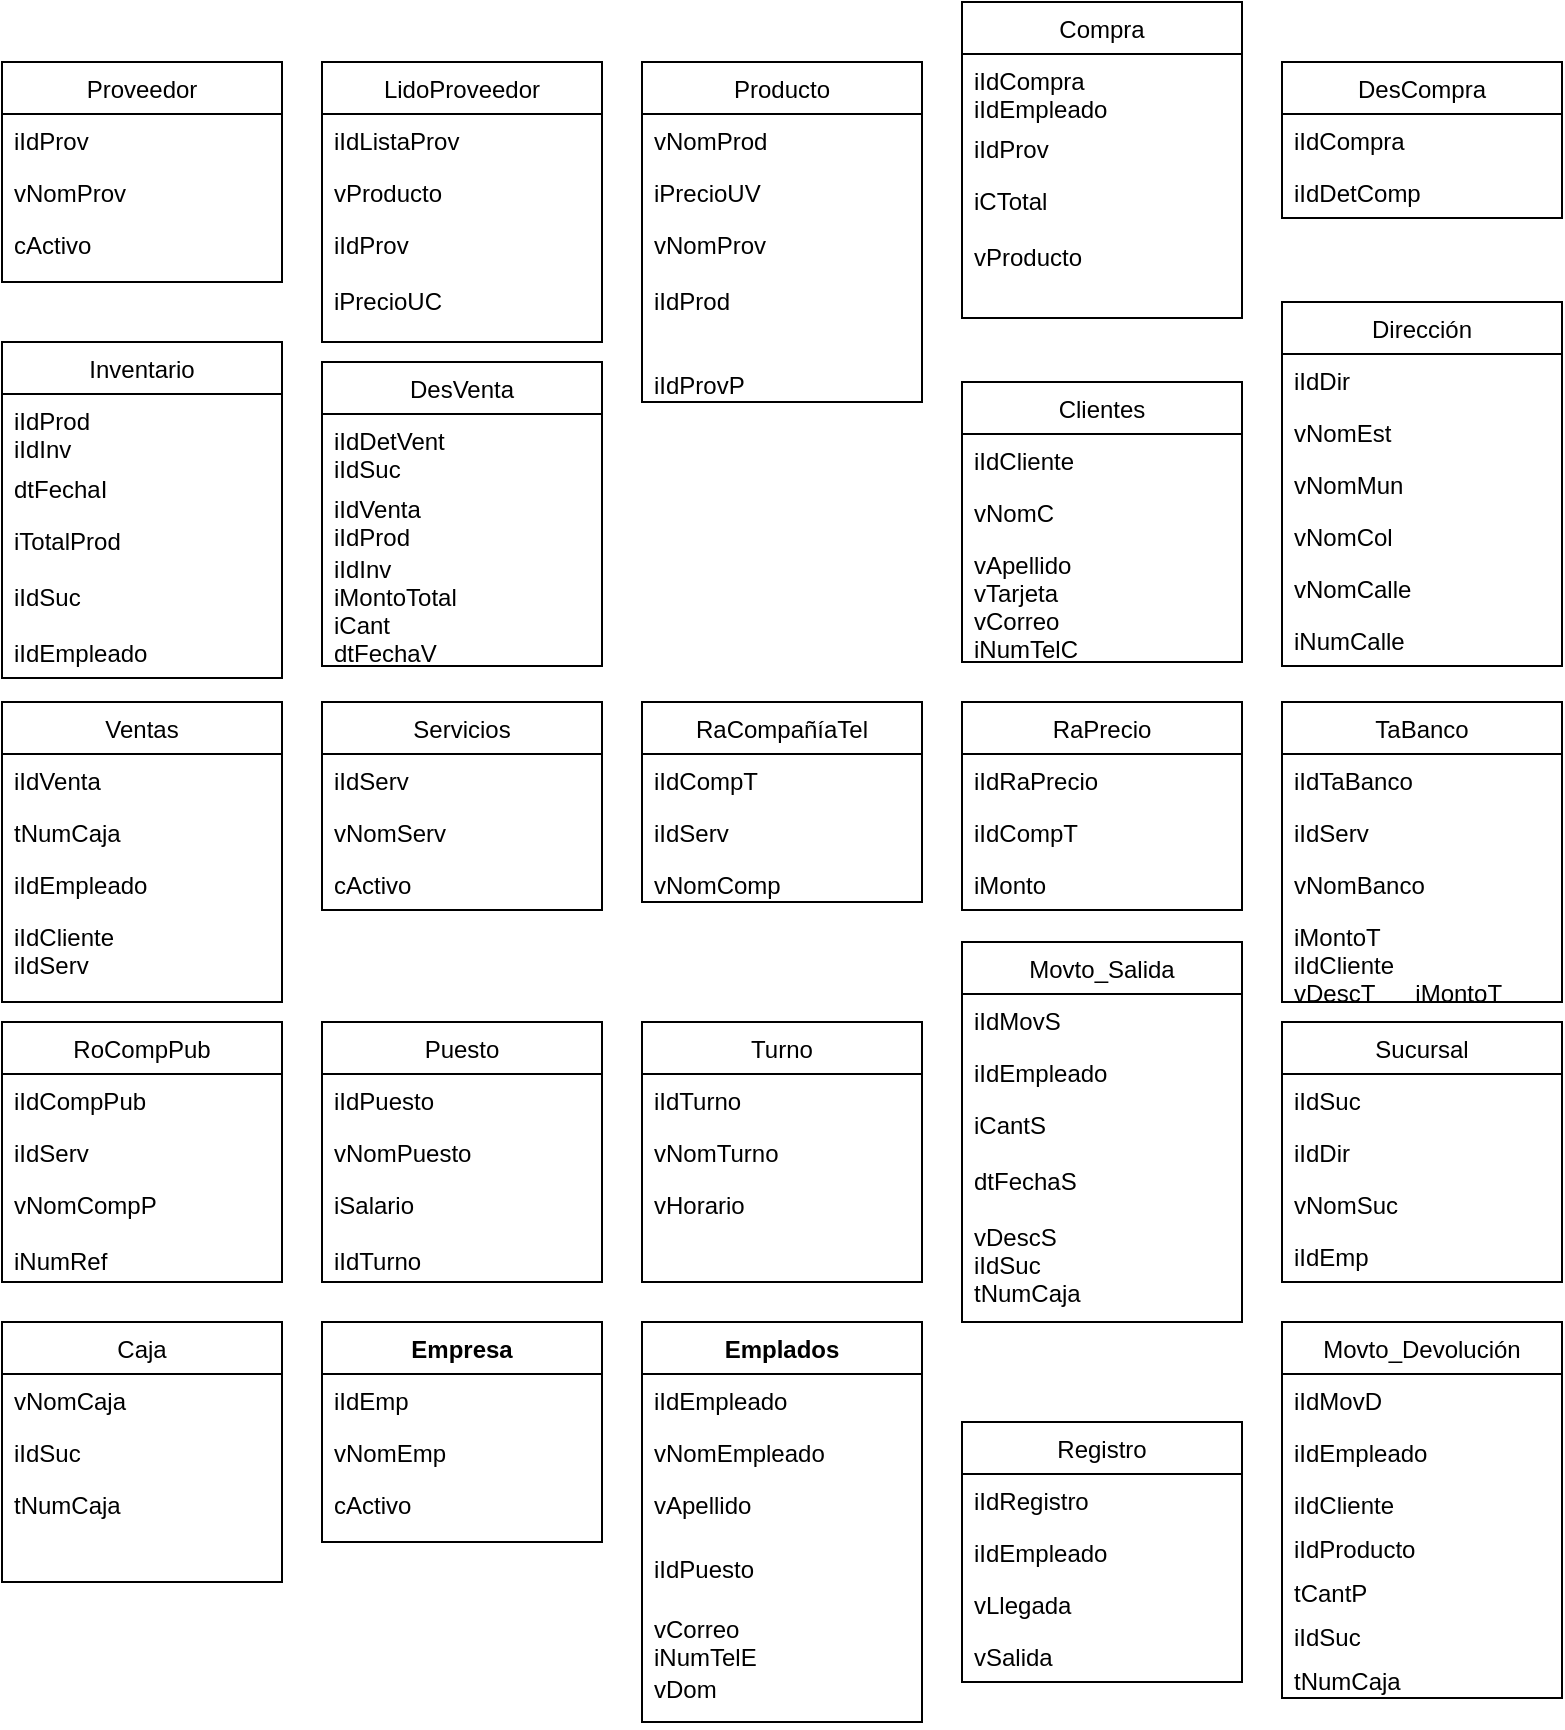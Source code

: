 <mxfile version="13.8.0"><diagram id="UM9mdOT3faQigbNAXVGu" name="Page-1"><mxGraphModel dx="1303" dy="720" grid="1" gridSize="10" guides="1" tooltips="1" connect="1" arrows="1" fold="1" page="1" pageScale="1" pageWidth="827" pageHeight="1169" math="0" shadow="0"><root><mxCell id="0"/><mxCell id="1" parent="0"/><mxCell id="dSZ65qHgzBMNNwUqCXqN-11" value="Proveedor" style="swimlane;fontStyle=0;childLayout=stackLayout;horizontal=1;startSize=26;fillColor=none;horizontalStack=0;resizeParent=1;resizeParentMax=0;resizeLast=0;collapsible=1;marginBottom=0;" vertex="1" parent="1"><mxGeometry x="40" y="320" width="140" height="110" as="geometry"/></mxCell><mxCell id="dSZ65qHgzBMNNwUqCXqN-12" value="iIdProv" style="text;strokeColor=none;fillColor=none;align=left;verticalAlign=top;spacingLeft=4;spacingRight=4;overflow=hidden;rotatable=0;points=[[0,0.5],[1,0.5]];portConstraint=eastwest;" vertex="1" parent="dSZ65qHgzBMNNwUqCXqN-11"><mxGeometry y="26" width="140" height="26" as="geometry"/></mxCell><mxCell id="dSZ65qHgzBMNNwUqCXqN-13" value="vNomProv" style="text;strokeColor=none;fillColor=none;align=left;verticalAlign=top;spacingLeft=4;spacingRight=4;overflow=hidden;rotatable=0;points=[[0,0.5],[1,0.5]];portConstraint=eastwest;" vertex="1" parent="dSZ65qHgzBMNNwUqCXqN-11"><mxGeometry y="52" width="140" height="26" as="geometry"/></mxCell><mxCell id="dSZ65qHgzBMNNwUqCXqN-92" value="cActivo" style="text;strokeColor=none;fillColor=none;align=left;verticalAlign=top;spacingLeft=4;spacingRight=4;overflow=hidden;rotatable=0;points=[[0,0.5],[1,0.5]];portConstraint=eastwest;" vertex="1" parent="dSZ65qHgzBMNNwUqCXqN-11"><mxGeometry y="78" width="140" height="32" as="geometry"/></mxCell><mxCell id="dSZ65qHgzBMNNwUqCXqN-15" value="LidoProveedor" style="swimlane;fontStyle=0;childLayout=stackLayout;horizontal=1;startSize=26;fillColor=none;horizontalStack=0;resizeParent=1;resizeParentMax=0;resizeLast=0;collapsible=1;marginBottom=0;" vertex="1" parent="1"><mxGeometry x="200" y="320" width="140" height="140" as="geometry"/></mxCell><mxCell id="dSZ65qHgzBMNNwUqCXqN-16" value="iIdListaProv" style="text;strokeColor=none;fillColor=none;align=left;verticalAlign=top;spacingLeft=4;spacingRight=4;overflow=hidden;rotatable=0;points=[[0,0.5],[1,0.5]];portConstraint=eastwest;" vertex="1" parent="dSZ65qHgzBMNNwUqCXqN-15"><mxGeometry y="26" width="140" height="26" as="geometry"/></mxCell><mxCell id="dSZ65qHgzBMNNwUqCXqN-17" value="vProducto" style="text;strokeColor=none;fillColor=none;align=left;verticalAlign=top;spacingLeft=4;spacingRight=4;overflow=hidden;rotatable=0;points=[[0,0.5],[1,0.5]];portConstraint=eastwest;" vertex="1" parent="dSZ65qHgzBMNNwUqCXqN-15"><mxGeometry y="52" width="140" height="26" as="geometry"/></mxCell><mxCell id="dSZ65qHgzBMNNwUqCXqN-18" value="iIdProv&#xA;&#xA;iPrecioUC&#xA;" style="text;strokeColor=none;fillColor=none;align=left;verticalAlign=top;spacingLeft=4;spacingRight=4;overflow=hidden;rotatable=0;points=[[0,0.5],[1,0.5]];portConstraint=eastwest;" vertex="1" parent="dSZ65qHgzBMNNwUqCXqN-15"><mxGeometry y="78" width="140" height="62" as="geometry"/></mxCell><mxCell id="dSZ65qHgzBMNNwUqCXqN-19" value="Producto" style="swimlane;fontStyle=0;childLayout=stackLayout;horizontal=1;startSize=26;fillColor=none;horizontalStack=0;resizeParent=1;resizeParentMax=0;resizeLast=0;collapsible=1;marginBottom=0;" vertex="1" parent="1"><mxGeometry x="360" y="320" width="140" height="170" as="geometry"/></mxCell><mxCell id="dSZ65qHgzBMNNwUqCXqN-20" value="vNomProd" style="text;strokeColor=none;fillColor=none;align=left;verticalAlign=top;spacingLeft=4;spacingRight=4;overflow=hidden;rotatable=0;points=[[0,0.5],[1,0.5]];portConstraint=eastwest;" vertex="1" parent="dSZ65qHgzBMNNwUqCXqN-19"><mxGeometry y="26" width="140" height="26" as="geometry"/></mxCell><mxCell id="dSZ65qHgzBMNNwUqCXqN-21" value="iPrecioUV" style="text;strokeColor=none;fillColor=none;align=left;verticalAlign=top;spacingLeft=4;spacingRight=4;overflow=hidden;rotatable=0;points=[[0,0.5],[1,0.5]];portConstraint=eastwest;" vertex="1" parent="dSZ65qHgzBMNNwUqCXqN-19"><mxGeometry y="52" width="140" height="26" as="geometry"/></mxCell><mxCell id="dSZ65qHgzBMNNwUqCXqN-22" value="vNomProv&#xA;&#xA;iIdProd&#xA;&#xA;&#xA;iIdProvP&#xA;" style="text;strokeColor=none;fillColor=none;align=left;verticalAlign=top;spacingLeft=4;spacingRight=4;overflow=hidden;rotatable=0;points=[[0,0.5],[1,0.5]];portConstraint=eastwest;" vertex="1" parent="dSZ65qHgzBMNNwUqCXqN-19"><mxGeometry y="78" width="140" height="92" as="geometry"/></mxCell><mxCell id="dSZ65qHgzBMNNwUqCXqN-28" value="DesCompra" style="swimlane;fontStyle=0;childLayout=stackLayout;horizontal=1;startSize=26;fillColor=none;horizontalStack=0;resizeParent=1;resizeParentMax=0;resizeLast=0;collapsible=1;marginBottom=0;" vertex="1" parent="1"><mxGeometry x="680" y="320" width="140" height="78" as="geometry"/></mxCell><mxCell id="dSZ65qHgzBMNNwUqCXqN-29" value="iIdCompra" style="text;strokeColor=none;fillColor=none;align=left;verticalAlign=top;spacingLeft=4;spacingRight=4;overflow=hidden;rotatable=0;points=[[0,0.5],[1,0.5]];portConstraint=eastwest;" vertex="1" parent="dSZ65qHgzBMNNwUqCXqN-28"><mxGeometry y="26" width="140" height="26" as="geometry"/></mxCell><mxCell id="dSZ65qHgzBMNNwUqCXqN-30" value="iIdDetComp" style="text;strokeColor=none;fillColor=none;align=left;verticalAlign=top;spacingLeft=4;spacingRight=4;overflow=hidden;rotatable=0;points=[[0,0.5],[1,0.5]];portConstraint=eastwest;" vertex="1" parent="dSZ65qHgzBMNNwUqCXqN-28"><mxGeometry y="52" width="140" height="26" as="geometry"/></mxCell><mxCell id="dSZ65qHgzBMNNwUqCXqN-44" value="Clientes " style="swimlane;fontStyle=0;childLayout=stackLayout;horizontal=1;startSize=26;fillColor=none;horizontalStack=0;resizeParent=1;resizeParentMax=0;resizeLast=0;collapsible=1;marginBottom=0;" vertex="1" parent="1"><mxGeometry x="520" y="480" width="140" height="140" as="geometry"/></mxCell><mxCell id="dSZ65qHgzBMNNwUqCXqN-45" value="iIdCliente" style="text;strokeColor=none;fillColor=none;align=left;verticalAlign=top;spacingLeft=4;spacingRight=4;overflow=hidden;rotatable=0;points=[[0,0.5],[1,0.5]];portConstraint=eastwest;" vertex="1" parent="dSZ65qHgzBMNNwUqCXqN-44"><mxGeometry y="26" width="140" height="26" as="geometry"/></mxCell><mxCell id="dSZ65qHgzBMNNwUqCXqN-46" value="vNomC" style="text;strokeColor=none;fillColor=none;align=left;verticalAlign=top;spacingLeft=4;spacingRight=4;overflow=hidden;rotatable=0;points=[[0,0.5],[1,0.5]];portConstraint=eastwest;" vertex="1" parent="dSZ65qHgzBMNNwUqCXqN-44"><mxGeometry y="52" width="140" height="26" as="geometry"/></mxCell><mxCell id="dSZ65qHgzBMNNwUqCXqN-47" value="vApellido&#xA;vTarjeta&#xA;vCorreo&#xA;iNumTelC&#xA;" style="text;strokeColor=none;fillColor=none;align=left;verticalAlign=top;spacingLeft=4;spacingRight=4;overflow=hidden;rotatable=0;points=[[0,0.5],[1,0.5]];portConstraint=eastwest;" vertex="1" parent="dSZ65qHgzBMNNwUqCXqN-44"><mxGeometry y="78" width="140" height="62" as="geometry"/></mxCell><mxCell id="dSZ65qHgzBMNNwUqCXqN-52" value="Ventas" style="swimlane;fontStyle=0;childLayout=stackLayout;horizontal=1;startSize=26;fillColor=none;horizontalStack=0;resizeParent=1;resizeParentMax=0;resizeLast=0;collapsible=1;marginBottom=0;" vertex="1" parent="1"><mxGeometry x="40" y="640" width="140" height="150" as="geometry"/></mxCell><mxCell id="dSZ65qHgzBMNNwUqCXqN-53" value="iIdVenta" style="text;strokeColor=none;fillColor=none;align=left;verticalAlign=top;spacingLeft=4;spacingRight=4;overflow=hidden;rotatable=0;points=[[0,0.5],[1,0.5]];portConstraint=eastwest;" vertex="1" parent="dSZ65qHgzBMNNwUqCXqN-52"><mxGeometry y="26" width="140" height="26" as="geometry"/></mxCell><mxCell id="dSZ65qHgzBMNNwUqCXqN-54" value="tNumCaja" style="text;strokeColor=none;fillColor=none;align=left;verticalAlign=top;spacingLeft=4;spacingRight=4;overflow=hidden;rotatable=0;points=[[0,0.5],[1,0.5]];portConstraint=eastwest;" vertex="1" parent="dSZ65qHgzBMNNwUqCXqN-52"><mxGeometry y="52" width="140" height="26" as="geometry"/></mxCell><mxCell id="dSZ65qHgzBMNNwUqCXqN-122" value="iIdEmpleado" style="text;strokeColor=none;fillColor=none;align=left;verticalAlign=top;spacingLeft=4;spacingRight=4;overflow=hidden;rotatable=0;points=[[0,0.5],[1,0.5]];portConstraint=eastwest;" vertex="1" parent="dSZ65qHgzBMNNwUqCXqN-52"><mxGeometry y="78" width="140" height="26" as="geometry"/></mxCell><mxCell id="dSZ65qHgzBMNNwUqCXqN-55" value="iIdCliente&#xA;iIdServ&#xA;" style="text;strokeColor=none;fillColor=none;align=left;verticalAlign=top;spacingLeft=4;spacingRight=4;overflow=hidden;rotatable=0;points=[[0,0.5],[1,0.5]];portConstraint=eastwest;" vertex="1" parent="dSZ65qHgzBMNNwUqCXqN-52"><mxGeometry y="104" width="140" height="46" as="geometry"/></mxCell><mxCell id="dSZ65qHgzBMNNwUqCXqN-56" value="Servicios" style="swimlane;fontStyle=0;childLayout=stackLayout;horizontal=1;startSize=26;fillColor=none;horizontalStack=0;resizeParent=1;resizeParentMax=0;resizeLast=0;collapsible=1;marginBottom=0;" vertex="1" parent="1"><mxGeometry x="200" y="640" width="140" height="104" as="geometry"/></mxCell><mxCell id="dSZ65qHgzBMNNwUqCXqN-57" value="iIdServ" style="text;strokeColor=none;fillColor=none;align=left;verticalAlign=top;spacingLeft=4;spacingRight=4;overflow=hidden;rotatable=0;points=[[0,0.5],[1,0.5]];portConstraint=eastwest;" vertex="1" parent="dSZ65qHgzBMNNwUqCXqN-56"><mxGeometry y="26" width="140" height="26" as="geometry"/></mxCell><mxCell id="dSZ65qHgzBMNNwUqCXqN-58" value="vNomServ" style="text;strokeColor=none;fillColor=none;align=left;verticalAlign=top;spacingLeft=4;spacingRight=4;overflow=hidden;rotatable=0;points=[[0,0.5],[1,0.5]];portConstraint=eastwest;" vertex="1" parent="dSZ65qHgzBMNNwUqCXqN-56"><mxGeometry y="52" width="140" height="26" as="geometry"/></mxCell><mxCell id="dSZ65qHgzBMNNwUqCXqN-59" value="cActivo" style="text;strokeColor=none;fillColor=none;align=left;verticalAlign=top;spacingLeft=4;spacingRight=4;overflow=hidden;rotatable=0;points=[[0,0.5],[1,0.5]];portConstraint=eastwest;" vertex="1" parent="dSZ65qHgzBMNNwUqCXqN-56"><mxGeometry y="78" width="140" height="26" as="geometry"/></mxCell><mxCell id="dSZ65qHgzBMNNwUqCXqN-64" value="RaPrecio" style="swimlane;fontStyle=0;childLayout=stackLayout;horizontal=1;startSize=26;fillColor=none;horizontalStack=0;resizeParent=1;resizeParentMax=0;resizeLast=0;collapsible=1;marginBottom=0;" vertex="1" parent="1"><mxGeometry x="520" y="640" width="140" height="104" as="geometry"/></mxCell><mxCell id="dSZ65qHgzBMNNwUqCXqN-65" value="iIdRaPrecio" style="text;strokeColor=none;fillColor=none;align=left;verticalAlign=top;spacingLeft=4;spacingRight=4;overflow=hidden;rotatable=0;points=[[0,0.5],[1,0.5]];portConstraint=eastwest;" vertex="1" parent="dSZ65qHgzBMNNwUqCXqN-64"><mxGeometry y="26" width="140" height="26" as="geometry"/></mxCell><mxCell id="dSZ65qHgzBMNNwUqCXqN-66" value="iIdCompT" style="text;strokeColor=none;fillColor=none;align=left;verticalAlign=top;spacingLeft=4;spacingRight=4;overflow=hidden;rotatable=0;points=[[0,0.5],[1,0.5]];portConstraint=eastwest;" vertex="1" parent="dSZ65qHgzBMNNwUqCXqN-64"><mxGeometry y="52" width="140" height="26" as="geometry"/></mxCell><mxCell id="dSZ65qHgzBMNNwUqCXqN-67" value="iMonto" style="text;strokeColor=none;fillColor=none;align=left;verticalAlign=top;spacingLeft=4;spacingRight=4;overflow=hidden;rotatable=0;points=[[0,0.5],[1,0.5]];portConstraint=eastwest;" vertex="1" parent="dSZ65qHgzBMNNwUqCXqN-64"><mxGeometry y="78" width="140" height="26" as="geometry"/></mxCell><mxCell id="dSZ65qHgzBMNNwUqCXqN-68" value="TaBanco" style="swimlane;fontStyle=0;childLayout=stackLayout;horizontal=1;startSize=26;fillColor=none;horizontalStack=0;resizeParent=1;resizeParentMax=0;resizeLast=0;collapsible=1;marginBottom=0;" vertex="1" parent="1"><mxGeometry x="680" y="640" width="140" height="150" as="geometry"/></mxCell><mxCell id="dSZ65qHgzBMNNwUqCXqN-69" value="iIdTaBanco" style="text;strokeColor=none;fillColor=none;align=left;verticalAlign=top;spacingLeft=4;spacingRight=4;overflow=hidden;rotatable=0;points=[[0,0.5],[1,0.5]];portConstraint=eastwest;" vertex="1" parent="dSZ65qHgzBMNNwUqCXqN-68"><mxGeometry y="26" width="140" height="26" as="geometry"/></mxCell><mxCell id="dSZ65qHgzBMNNwUqCXqN-70" value="iIdServ" style="text;strokeColor=none;fillColor=none;align=left;verticalAlign=top;spacingLeft=4;spacingRight=4;overflow=hidden;rotatable=0;points=[[0,0.5],[1,0.5]];portConstraint=eastwest;" vertex="1" parent="dSZ65qHgzBMNNwUqCXqN-68"><mxGeometry y="52" width="140" height="26" as="geometry"/></mxCell><mxCell id="dSZ65qHgzBMNNwUqCXqN-71" value="vNomBanco" style="text;strokeColor=none;fillColor=none;align=left;verticalAlign=top;spacingLeft=4;spacingRight=4;overflow=hidden;rotatable=0;points=[[0,0.5],[1,0.5]];portConstraint=eastwest;" vertex="1" parent="dSZ65qHgzBMNNwUqCXqN-68"><mxGeometry y="78" width="140" height="26" as="geometry"/></mxCell><mxCell id="dSZ65qHgzBMNNwUqCXqN-123" value="iMontoT&#xA;iIdCliente&#xA;vDescT      iMontoT&#xA;" style="text;strokeColor=none;fillColor=none;align=left;verticalAlign=top;spacingLeft=4;spacingRight=4;overflow=hidden;rotatable=0;points=[[0,0.5],[1,0.5]];portConstraint=eastwest;" vertex="1" parent="dSZ65qHgzBMNNwUqCXqN-68"><mxGeometry y="104" width="140" height="46" as="geometry"/></mxCell><mxCell id="dSZ65qHgzBMNNwUqCXqN-23" value="Compra" style="swimlane;fontStyle=0;childLayout=stackLayout;horizontal=1;startSize=26;fillColor=none;horizontalStack=0;resizeParent=1;resizeParentMax=0;resizeLast=0;collapsible=1;marginBottom=0;" vertex="1" parent="1"><mxGeometry x="520" y="290" width="140" height="158" as="geometry"/></mxCell><mxCell id="dSZ65qHgzBMNNwUqCXqN-24" value="iIdCompra&#xA;iIdEmpleado&#xA;" style="text;strokeColor=none;fillColor=none;align=left;verticalAlign=top;spacingLeft=4;spacingRight=4;overflow=hidden;rotatable=0;points=[[0,0.5],[1,0.5]];portConstraint=eastwest;" vertex="1" parent="dSZ65qHgzBMNNwUqCXqN-23"><mxGeometry y="26" width="140" height="34" as="geometry"/></mxCell><mxCell id="dSZ65qHgzBMNNwUqCXqN-25" value="iIdProv" style="text;strokeColor=none;fillColor=none;align=left;verticalAlign=top;spacingLeft=4;spacingRight=4;overflow=hidden;rotatable=0;points=[[0,0.5],[1,0.5]];portConstraint=eastwest;" vertex="1" parent="dSZ65qHgzBMNNwUqCXqN-23"><mxGeometry y="60" width="140" height="26" as="geometry"/></mxCell><mxCell id="dSZ65qHgzBMNNwUqCXqN-26" value="iCTotal&#xA;&#xA;vProducto&#xA;" style="text;strokeColor=none;fillColor=none;align=left;verticalAlign=top;spacingLeft=4;spacingRight=4;overflow=hidden;rotatable=0;points=[[0,0.5],[1,0.5]];portConstraint=eastwest;" vertex="1" parent="dSZ65qHgzBMNNwUqCXqN-23"><mxGeometry y="86" width="140" height="72" as="geometry"/></mxCell><mxCell id="dSZ65qHgzBMNNwUqCXqN-72" value="RoCompPub" style="swimlane;fontStyle=0;childLayout=stackLayout;horizontal=1;startSize=26;fillColor=none;horizontalStack=0;resizeParent=1;resizeParentMax=0;resizeLast=0;collapsible=1;marginBottom=0;" vertex="1" parent="1"><mxGeometry x="40" y="800" width="140" height="130" as="geometry"/></mxCell><mxCell id="dSZ65qHgzBMNNwUqCXqN-73" value="iIdCompPub" style="text;strokeColor=none;fillColor=none;align=left;verticalAlign=top;spacingLeft=4;spacingRight=4;overflow=hidden;rotatable=0;points=[[0,0.5],[1,0.5]];portConstraint=eastwest;" vertex="1" parent="dSZ65qHgzBMNNwUqCXqN-72"><mxGeometry y="26" width="140" height="26" as="geometry"/></mxCell><mxCell id="dSZ65qHgzBMNNwUqCXqN-74" value="iIdServ" style="text;strokeColor=none;fillColor=none;align=left;verticalAlign=top;spacingLeft=4;spacingRight=4;overflow=hidden;rotatable=0;points=[[0,0.5],[1,0.5]];portConstraint=eastwest;" vertex="1" parent="dSZ65qHgzBMNNwUqCXqN-72"><mxGeometry y="52" width="140" height="26" as="geometry"/></mxCell><mxCell id="dSZ65qHgzBMNNwUqCXqN-75" value="vNomCompP&#xA;&#xA;iNumRef&#xA;" style="text;strokeColor=none;fillColor=none;align=left;verticalAlign=top;spacingLeft=4;spacingRight=4;overflow=hidden;rotatable=0;points=[[0,0.5],[1,0.5]];portConstraint=eastwest;" vertex="1" parent="dSZ65qHgzBMNNwUqCXqN-72"><mxGeometry y="78" width="140" height="52" as="geometry"/></mxCell><mxCell id="dSZ65qHgzBMNNwUqCXqN-76" value="Puesto" style="swimlane;fontStyle=0;childLayout=stackLayout;horizontal=1;startSize=26;fillColor=none;horizontalStack=0;resizeParent=1;resizeParentMax=0;resizeLast=0;collapsible=1;marginBottom=0;" vertex="1" parent="1"><mxGeometry x="200" y="800" width="140" height="130" as="geometry"/></mxCell><mxCell id="dSZ65qHgzBMNNwUqCXqN-77" value="iIdPuesto" style="text;strokeColor=none;fillColor=none;align=left;verticalAlign=top;spacingLeft=4;spacingRight=4;overflow=hidden;rotatable=0;points=[[0,0.5],[1,0.5]];portConstraint=eastwest;" vertex="1" parent="dSZ65qHgzBMNNwUqCXqN-76"><mxGeometry y="26" width="140" height="26" as="geometry"/></mxCell><mxCell id="dSZ65qHgzBMNNwUqCXqN-78" value="vNomPuesto" style="text;strokeColor=none;fillColor=none;align=left;verticalAlign=top;spacingLeft=4;spacingRight=4;overflow=hidden;rotatable=0;points=[[0,0.5],[1,0.5]];portConstraint=eastwest;" vertex="1" parent="dSZ65qHgzBMNNwUqCXqN-76"><mxGeometry y="52" width="140" height="26" as="geometry"/></mxCell><mxCell id="dSZ65qHgzBMNNwUqCXqN-79" value="iSalario&#xA;&#xA;iIdTurno&#xA;" style="text;strokeColor=none;fillColor=none;align=left;verticalAlign=top;spacingLeft=4;spacingRight=4;overflow=hidden;rotatable=0;points=[[0,0.5],[1,0.5]];portConstraint=eastwest;" vertex="1" parent="dSZ65qHgzBMNNwUqCXqN-76"><mxGeometry y="78" width="140" height="52" as="geometry"/></mxCell><mxCell id="dSZ65qHgzBMNNwUqCXqN-80" value="Turno" style="swimlane;fontStyle=0;childLayout=stackLayout;horizontal=1;startSize=26;fillColor=none;horizontalStack=0;resizeParent=1;resizeParentMax=0;resizeLast=0;collapsible=1;marginBottom=0;" vertex="1" parent="1"><mxGeometry x="360" y="800" width="140" height="130" as="geometry"/></mxCell><mxCell id="dSZ65qHgzBMNNwUqCXqN-81" value="iIdTurno" style="text;strokeColor=none;fillColor=none;align=left;verticalAlign=top;spacingLeft=4;spacingRight=4;overflow=hidden;rotatable=0;points=[[0,0.5],[1,0.5]];portConstraint=eastwest;" vertex="1" parent="dSZ65qHgzBMNNwUqCXqN-80"><mxGeometry y="26" width="140" height="26" as="geometry"/></mxCell><mxCell id="dSZ65qHgzBMNNwUqCXqN-82" value="vNomTurno" style="text;strokeColor=none;fillColor=none;align=left;verticalAlign=top;spacingLeft=4;spacingRight=4;overflow=hidden;rotatable=0;points=[[0,0.5],[1,0.5]];portConstraint=eastwest;" vertex="1" parent="dSZ65qHgzBMNNwUqCXqN-80"><mxGeometry y="52" width="140" height="26" as="geometry"/></mxCell><mxCell id="dSZ65qHgzBMNNwUqCXqN-83" value="vHorario" style="text;strokeColor=none;fillColor=none;align=left;verticalAlign=top;spacingLeft=4;spacingRight=4;overflow=hidden;rotatable=0;points=[[0,0.5],[1,0.5]];portConstraint=eastwest;" vertex="1" parent="dSZ65qHgzBMNNwUqCXqN-80"><mxGeometry y="78" width="140" height="52" as="geometry"/></mxCell><mxCell id="dSZ65qHgzBMNNwUqCXqN-48" value="Dirección" style="swimlane;fontStyle=0;childLayout=stackLayout;horizontal=1;startSize=26;fillColor=none;horizontalStack=0;resizeParent=1;resizeParentMax=0;resizeLast=0;collapsible=1;marginBottom=0;" vertex="1" parent="1"><mxGeometry x="680" y="440" width="140" height="182" as="geometry"/></mxCell><mxCell id="dSZ65qHgzBMNNwUqCXqN-49" value="iIdDir" style="text;strokeColor=none;fillColor=none;align=left;verticalAlign=top;spacingLeft=4;spacingRight=4;overflow=hidden;rotatable=0;points=[[0,0.5],[1,0.5]];portConstraint=eastwest;" vertex="1" parent="dSZ65qHgzBMNNwUqCXqN-48"><mxGeometry y="26" width="140" height="26" as="geometry"/></mxCell><mxCell id="dSZ65qHgzBMNNwUqCXqN-50" value="vNomEst" style="text;strokeColor=none;fillColor=none;align=left;verticalAlign=top;spacingLeft=4;spacingRight=4;overflow=hidden;rotatable=0;points=[[0,0.5],[1,0.5]];portConstraint=eastwest;" vertex="1" parent="dSZ65qHgzBMNNwUqCXqN-48"><mxGeometry y="52" width="140" height="26" as="geometry"/></mxCell><mxCell id="dSZ65qHgzBMNNwUqCXqN-51" value="vNomMun" style="text;strokeColor=none;fillColor=none;align=left;verticalAlign=top;spacingLeft=4;spacingRight=4;overflow=hidden;rotatable=0;points=[[0,0.5],[1,0.5]];portConstraint=eastwest;" vertex="1" parent="dSZ65qHgzBMNNwUqCXqN-48"><mxGeometry y="78" width="140" height="26" as="geometry"/></mxCell><mxCell id="dSZ65qHgzBMNNwUqCXqN-93" value="vNomCol" style="text;strokeColor=none;fillColor=none;align=left;verticalAlign=top;spacingLeft=4;spacingRight=4;overflow=hidden;rotatable=0;points=[[0,0.5],[1,0.5]];portConstraint=eastwest;" vertex="1" parent="dSZ65qHgzBMNNwUqCXqN-48"><mxGeometry y="104" width="140" height="26" as="geometry"/></mxCell><mxCell id="dSZ65qHgzBMNNwUqCXqN-94" value="vNomCalle" style="text;strokeColor=none;fillColor=none;align=left;verticalAlign=top;spacingLeft=4;spacingRight=4;overflow=hidden;rotatable=0;points=[[0,0.5],[1,0.5]];portConstraint=eastwest;" vertex="1" parent="dSZ65qHgzBMNNwUqCXqN-48"><mxGeometry y="130" width="140" height="26" as="geometry"/></mxCell><mxCell id="dSZ65qHgzBMNNwUqCXqN-95" value="iNumCalle" style="text;strokeColor=none;fillColor=none;align=left;verticalAlign=top;spacingLeft=4;spacingRight=4;overflow=hidden;rotatable=0;points=[[0,0.5],[1,0.5]];portConstraint=eastwest;" vertex="1" parent="dSZ65qHgzBMNNwUqCXqN-48"><mxGeometry y="156" width="140" height="26" as="geometry"/></mxCell><mxCell id="dSZ65qHgzBMNNwUqCXqN-96" value="Sucursal" style="swimlane;fontStyle=0;childLayout=stackLayout;horizontal=1;startSize=26;fillColor=none;horizontalStack=0;resizeParent=1;resizeParentMax=0;resizeLast=0;collapsible=1;marginBottom=0;" vertex="1" parent="1"><mxGeometry x="680" y="800" width="140" height="130" as="geometry"/></mxCell><mxCell id="dSZ65qHgzBMNNwUqCXqN-97" value="iIdSuc" style="text;strokeColor=none;fillColor=none;align=left;verticalAlign=top;spacingLeft=4;spacingRight=4;overflow=hidden;rotatable=0;points=[[0,0.5],[1,0.5]];portConstraint=eastwest;" vertex="1" parent="dSZ65qHgzBMNNwUqCXqN-96"><mxGeometry y="26" width="140" height="26" as="geometry"/></mxCell><mxCell id="dSZ65qHgzBMNNwUqCXqN-98" value="iIdDir" style="text;strokeColor=none;fillColor=none;align=left;verticalAlign=top;spacingLeft=4;spacingRight=4;overflow=hidden;rotatable=0;points=[[0,0.5],[1,0.5]];portConstraint=eastwest;" vertex="1" parent="dSZ65qHgzBMNNwUqCXqN-96"><mxGeometry y="52" width="140" height="26" as="geometry"/></mxCell><mxCell id="dSZ65qHgzBMNNwUqCXqN-99" value="vNomSuc" style="text;strokeColor=none;fillColor=none;align=left;verticalAlign=top;spacingLeft=4;spacingRight=4;overflow=hidden;rotatable=0;points=[[0,0.5],[1,0.5]];portConstraint=eastwest;" vertex="1" parent="dSZ65qHgzBMNNwUqCXqN-96"><mxGeometry y="78" width="140" height="26" as="geometry"/></mxCell><mxCell id="dSZ65qHgzBMNNwUqCXqN-112" value="iIdEmp" style="text;strokeColor=none;fillColor=none;align=left;verticalAlign=top;spacingLeft=4;spacingRight=4;overflow=hidden;rotatable=0;points=[[0,0.5],[1,0.5]];portConstraint=eastwest;" vertex="1" parent="dSZ65qHgzBMNNwUqCXqN-96"><mxGeometry y="104" width="140" height="26" as="geometry"/></mxCell><mxCell id="dSZ65qHgzBMNNwUqCXqN-32" value="Inventario" style="swimlane;fontStyle=0;childLayout=stackLayout;horizontal=1;startSize=26;fillColor=none;horizontalStack=0;resizeParent=1;resizeParentMax=0;resizeLast=0;collapsible=1;marginBottom=0;" vertex="1" parent="1"><mxGeometry x="40" y="460" width="140" height="168" as="geometry"/></mxCell><mxCell id="dSZ65qHgzBMNNwUqCXqN-33" value="iIdProd&#xA;iIdInv&#xA;" style="text;strokeColor=none;fillColor=none;align=left;verticalAlign=top;spacingLeft=4;spacingRight=4;overflow=hidden;rotatable=0;points=[[0,0.5],[1,0.5]];portConstraint=eastwest;" vertex="1" parent="dSZ65qHgzBMNNwUqCXqN-32"><mxGeometry y="26" width="140" height="34" as="geometry"/></mxCell><mxCell id="dSZ65qHgzBMNNwUqCXqN-34" value="dtFechaI" style="text;strokeColor=none;fillColor=none;align=left;verticalAlign=top;spacingLeft=4;spacingRight=4;overflow=hidden;rotatable=0;points=[[0,0.5],[1,0.5]];portConstraint=eastwest;" vertex="1" parent="dSZ65qHgzBMNNwUqCXqN-32"><mxGeometry y="60" width="140" height="26" as="geometry"/></mxCell><mxCell id="dSZ65qHgzBMNNwUqCXqN-35" value="iTotalProd&#xA;&#xA;iIdSuc&#xA;&#xA;iIdEmpleado&#xA;" style="text;strokeColor=none;fillColor=none;align=left;verticalAlign=top;spacingLeft=4;spacingRight=4;overflow=hidden;rotatable=0;points=[[0,0.5],[1,0.5]];portConstraint=eastwest;" vertex="1" parent="dSZ65qHgzBMNNwUqCXqN-32"><mxGeometry y="86" width="140" height="82" as="geometry"/></mxCell><mxCell id="dSZ65qHgzBMNNwUqCXqN-36" value="DesVenta" style="swimlane;fontStyle=0;childLayout=stackLayout;horizontal=1;startSize=26;fillColor=none;horizontalStack=0;resizeParent=1;resizeParentMax=0;resizeLast=0;collapsible=1;marginBottom=0;" vertex="1" parent="1"><mxGeometry x="200" y="470" width="140" height="152" as="geometry"/></mxCell><mxCell id="dSZ65qHgzBMNNwUqCXqN-37" value="iIdDetVent&#xA;iIdSuc&#xA;" style="text;strokeColor=none;fillColor=none;align=left;verticalAlign=top;spacingLeft=4;spacingRight=4;overflow=hidden;rotatable=0;points=[[0,0.5],[1,0.5]];portConstraint=eastwest;" vertex="1" parent="dSZ65qHgzBMNNwUqCXqN-36"><mxGeometry y="26" width="140" height="34" as="geometry"/></mxCell><mxCell id="dSZ65qHgzBMNNwUqCXqN-38" value="iIdVenta&#xA;iIdProd&#xA;" style="text;strokeColor=none;fillColor=none;align=left;verticalAlign=top;spacingLeft=4;spacingRight=4;overflow=hidden;rotatable=0;points=[[0,0.5],[1,0.5]];portConstraint=eastwest;" vertex="1" parent="dSZ65qHgzBMNNwUqCXqN-36"><mxGeometry y="60" width="140" height="30" as="geometry"/></mxCell><mxCell id="dSZ65qHgzBMNNwUqCXqN-39" value="iIdInv&#xA;iMontoTotal&#xA;iCant&#xA;dtFechaV&#xA;&#xA;" style="text;strokeColor=none;fillColor=none;align=left;verticalAlign=top;spacingLeft=4;spacingRight=4;overflow=hidden;rotatable=0;points=[[0,0.5],[1,0.5]];portConstraint=eastwest;" vertex="1" parent="dSZ65qHgzBMNNwUqCXqN-36"><mxGeometry y="90" width="140" height="62" as="geometry"/></mxCell><mxCell id="dSZ65qHgzBMNNwUqCXqN-104" value="Caja" style="swimlane;fontStyle=0;childLayout=stackLayout;horizontal=1;startSize=26;fillColor=none;horizontalStack=0;resizeParent=1;resizeParentMax=0;resizeLast=0;collapsible=1;marginBottom=0;" vertex="1" parent="1"><mxGeometry x="40" y="950" width="140" height="130" as="geometry"/></mxCell><mxCell id="dSZ65qHgzBMNNwUqCXqN-105" value="vNomCaja" style="text;strokeColor=none;fillColor=none;align=left;verticalAlign=top;spacingLeft=4;spacingRight=4;overflow=hidden;rotatable=0;points=[[0,0.5],[1,0.5]];portConstraint=eastwest;" vertex="1" parent="dSZ65qHgzBMNNwUqCXqN-104"><mxGeometry y="26" width="140" height="26" as="geometry"/></mxCell><mxCell id="dSZ65qHgzBMNNwUqCXqN-106" value="iIdSuc" style="text;strokeColor=none;fillColor=none;align=left;verticalAlign=top;spacingLeft=4;spacingRight=4;overflow=hidden;rotatable=0;points=[[0,0.5],[1,0.5]];portConstraint=eastwest;" vertex="1" parent="dSZ65qHgzBMNNwUqCXqN-104"><mxGeometry y="52" width="140" height="26" as="geometry"/></mxCell><mxCell id="dSZ65qHgzBMNNwUqCXqN-107" value="tNumCaja" style="text;strokeColor=none;fillColor=none;align=left;verticalAlign=top;spacingLeft=4;spacingRight=4;overflow=hidden;rotatable=0;points=[[0,0.5],[1,0.5]];portConstraint=eastwest;" vertex="1" parent="dSZ65qHgzBMNNwUqCXqN-104"><mxGeometry y="78" width="140" height="52" as="geometry"/></mxCell><mxCell id="dSZ65qHgzBMNNwUqCXqN-100" value="Empresa" style="swimlane;fontStyle=1;childLayout=stackLayout;horizontal=1;startSize=26;fillColor=none;horizontalStack=0;resizeParent=1;resizeParentMax=0;resizeLast=0;collapsible=1;marginBottom=0;" vertex="1" parent="1"><mxGeometry x="200" y="950" width="140" height="110" as="geometry"/></mxCell><mxCell id="dSZ65qHgzBMNNwUqCXqN-101" value="iIdEmp" style="text;strokeColor=none;fillColor=none;align=left;verticalAlign=top;spacingLeft=4;spacingRight=4;overflow=hidden;rotatable=0;points=[[0,0.5],[1,0.5]];portConstraint=eastwest;" vertex="1" parent="dSZ65qHgzBMNNwUqCXqN-100"><mxGeometry y="26" width="140" height="26" as="geometry"/></mxCell><mxCell id="dSZ65qHgzBMNNwUqCXqN-102" value="vNomEmp" style="text;strokeColor=none;fillColor=none;align=left;verticalAlign=top;spacingLeft=4;spacingRight=4;overflow=hidden;rotatable=0;points=[[0,0.5],[1,0.5]];portConstraint=eastwest;" vertex="1" parent="dSZ65qHgzBMNNwUqCXqN-100"><mxGeometry y="52" width="140" height="26" as="geometry"/></mxCell><mxCell id="dSZ65qHgzBMNNwUqCXqN-103" value="cActivo" style="text;strokeColor=none;fillColor=none;align=left;verticalAlign=top;spacingLeft=4;spacingRight=4;overflow=hidden;rotatable=0;points=[[0,0.5],[1,0.5]];portConstraint=eastwest;" vertex="1" parent="dSZ65qHgzBMNNwUqCXqN-100"><mxGeometry y="78" width="140" height="32" as="geometry"/></mxCell><mxCell id="dSZ65qHgzBMNNwUqCXqN-108" value="Emplados" style="swimlane;fontStyle=1;childLayout=stackLayout;horizontal=1;startSize=26;fillColor=none;horizontalStack=0;resizeParent=1;resizeParentMax=0;resizeLast=0;collapsible=1;marginBottom=0;" vertex="1" parent="1"><mxGeometry x="360" y="950" width="140" height="200" as="geometry"/></mxCell><mxCell id="dSZ65qHgzBMNNwUqCXqN-109" value="iIdEmpleado" style="text;strokeColor=none;fillColor=none;align=left;verticalAlign=top;spacingLeft=4;spacingRight=4;overflow=hidden;rotatable=0;points=[[0,0.5],[1,0.5]];portConstraint=eastwest;" vertex="1" parent="dSZ65qHgzBMNNwUqCXqN-108"><mxGeometry y="26" width="140" height="26" as="geometry"/></mxCell><mxCell id="dSZ65qHgzBMNNwUqCXqN-110" value="vNomEmpleado" style="text;strokeColor=none;fillColor=none;align=left;verticalAlign=top;spacingLeft=4;spacingRight=4;overflow=hidden;rotatable=0;points=[[0,0.5],[1,0.5]];portConstraint=eastwest;" vertex="1" parent="dSZ65qHgzBMNNwUqCXqN-108"><mxGeometry y="52" width="140" height="26" as="geometry"/></mxCell><mxCell id="dSZ65qHgzBMNNwUqCXqN-111" value="vApellido" style="text;strokeColor=none;fillColor=none;align=left;verticalAlign=top;spacingLeft=4;spacingRight=4;overflow=hidden;rotatable=0;points=[[0,0.5],[1,0.5]];portConstraint=eastwest;" vertex="1" parent="dSZ65qHgzBMNNwUqCXqN-108"><mxGeometry y="78" width="140" height="32" as="geometry"/></mxCell><mxCell id="dSZ65qHgzBMNNwUqCXqN-113" value="iIdPuesto" style="text;strokeColor=none;fillColor=none;align=left;verticalAlign=top;spacingLeft=4;spacingRight=4;overflow=hidden;rotatable=0;points=[[0,0.5],[1,0.5]];portConstraint=eastwest;" vertex="1" parent="dSZ65qHgzBMNNwUqCXqN-108"><mxGeometry y="110" width="140" height="30" as="geometry"/></mxCell><mxCell id="dSZ65qHgzBMNNwUqCXqN-114" value="vCorreo&#xA;iNumTelE&#xA;" style="text;strokeColor=none;fillColor=none;align=left;verticalAlign=top;spacingLeft=4;spacingRight=4;overflow=hidden;rotatable=0;points=[[0,0.5],[1,0.5]];portConstraint=eastwest;" vertex="1" parent="dSZ65qHgzBMNNwUqCXqN-108"><mxGeometry y="140" width="140" height="30" as="geometry"/></mxCell><mxCell id="dSZ65qHgzBMNNwUqCXqN-115" value="vDom" style="text;strokeColor=none;fillColor=none;align=left;verticalAlign=top;spacingLeft=4;spacingRight=4;overflow=hidden;rotatable=0;points=[[0,0.5],[1,0.5]];portConstraint=eastwest;" vertex="1" parent="dSZ65qHgzBMNNwUqCXqN-108"><mxGeometry y="170" width="140" height="30" as="geometry"/></mxCell><mxCell id="dSZ65qHgzBMNNwUqCXqN-60" value="RaCompañíaTel" style="swimlane;fontStyle=0;childLayout=stackLayout;horizontal=1;startSize=26;fillColor=none;horizontalStack=0;resizeParent=1;resizeParentMax=0;resizeLast=0;collapsible=1;marginBottom=0;" vertex="1" parent="1"><mxGeometry x="360" y="640" width="140" height="100" as="geometry"/></mxCell><mxCell id="dSZ65qHgzBMNNwUqCXqN-61" value="iIdCompT" style="text;strokeColor=none;fillColor=none;align=left;verticalAlign=top;spacingLeft=4;spacingRight=4;overflow=hidden;rotatable=0;points=[[0,0.5],[1,0.5]];portConstraint=eastwest;" vertex="1" parent="dSZ65qHgzBMNNwUqCXqN-60"><mxGeometry y="26" width="140" height="26" as="geometry"/></mxCell><mxCell id="dSZ65qHgzBMNNwUqCXqN-62" value="iIdServ" style="text;strokeColor=none;fillColor=none;align=left;verticalAlign=top;spacingLeft=4;spacingRight=4;overflow=hidden;rotatable=0;points=[[0,0.5],[1,0.5]];portConstraint=eastwest;" vertex="1" parent="dSZ65qHgzBMNNwUqCXqN-60"><mxGeometry y="52" width="140" height="26" as="geometry"/></mxCell><mxCell id="dSZ65qHgzBMNNwUqCXqN-63" value="vNomComp" style="text;strokeColor=none;fillColor=none;align=left;verticalAlign=top;spacingLeft=4;spacingRight=4;overflow=hidden;rotatable=0;points=[[0,0.5],[1,0.5]];portConstraint=eastwest;" vertex="1" parent="dSZ65qHgzBMNNwUqCXqN-60"><mxGeometry y="78" width="140" height="22" as="geometry"/></mxCell><mxCell id="dSZ65qHgzBMNNwUqCXqN-124" value="Movto_Devolución" style="swimlane;fontStyle=0;childLayout=stackLayout;horizontal=1;startSize=26;fillColor=none;horizontalStack=0;resizeParent=1;resizeParentMax=0;resizeLast=0;collapsible=1;marginBottom=0;" vertex="1" parent="1"><mxGeometry x="680" y="950" width="140" height="188" as="geometry"/></mxCell><mxCell id="dSZ65qHgzBMNNwUqCXqN-125" value="iIdMovD" style="text;strokeColor=none;fillColor=none;align=left;verticalAlign=top;spacingLeft=4;spacingRight=4;overflow=hidden;rotatable=0;points=[[0,0.5],[1,0.5]];portConstraint=eastwest;" vertex="1" parent="dSZ65qHgzBMNNwUqCXqN-124"><mxGeometry y="26" width="140" height="26" as="geometry"/></mxCell><mxCell id="dSZ65qHgzBMNNwUqCXqN-126" value="iIdEmpleado" style="text;strokeColor=none;fillColor=none;align=left;verticalAlign=top;spacingLeft=4;spacingRight=4;overflow=hidden;rotatable=0;points=[[0,0.5],[1,0.5]];portConstraint=eastwest;" vertex="1" parent="dSZ65qHgzBMNNwUqCXqN-124"><mxGeometry y="52" width="140" height="26" as="geometry"/></mxCell><mxCell id="dSZ65qHgzBMNNwUqCXqN-127" value="iIdCliente" style="text;strokeColor=none;fillColor=none;align=left;verticalAlign=top;spacingLeft=4;spacingRight=4;overflow=hidden;rotatable=0;points=[[0,0.5],[1,0.5]];portConstraint=eastwest;" vertex="1" parent="dSZ65qHgzBMNNwUqCXqN-124"><mxGeometry y="78" width="140" height="22" as="geometry"/></mxCell><mxCell id="dSZ65qHgzBMNNwUqCXqN-128" value="iIdProducto" style="text;strokeColor=none;fillColor=none;align=left;verticalAlign=top;spacingLeft=4;spacingRight=4;overflow=hidden;rotatable=0;points=[[0,0.5],[1,0.5]];portConstraint=eastwest;" vertex="1" parent="dSZ65qHgzBMNNwUqCXqN-124"><mxGeometry y="100" width="140" height="22" as="geometry"/></mxCell><mxCell id="dSZ65qHgzBMNNwUqCXqN-129" value="tCantP" style="text;strokeColor=none;fillColor=none;align=left;verticalAlign=top;spacingLeft=4;spacingRight=4;overflow=hidden;rotatable=0;points=[[0,0.5],[1,0.5]];portConstraint=eastwest;" vertex="1" parent="dSZ65qHgzBMNNwUqCXqN-124"><mxGeometry y="122" width="140" height="22" as="geometry"/></mxCell><mxCell id="dSZ65qHgzBMNNwUqCXqN-130" value="iIdSuc" style="text;strokeColor=none;fillColor=none;align=left;verticalAlign=top;spacingLeft=4;spacingRight=4;overflow=hidden;rotatable=0;points=[[0,0.5],[1,0.5]];portConstraint=eastwest;" vertex="1" parent="dSZ65qHgzBMNNwUqCXqN-124"><mxGeometry y="144" width="140" height="22" as="geometry"/></mxCell><mxCell id="dSZ65qHgzBMNNwUqCXqN-131" value="tNumCaja" style="text;strokeColor=none;fillColor=none;align=left;verticalAlign=top;spacingLeft=4;spacingRight=4;overflow=hidden;rotatable=0;points=[[0,0.5],[1,0.5]];portConstraint=eastwest;" vertex="1" parent="dSZ65qHgzBMNNwUqCXqN-124"><mxGeometry y="166" width="140" height="22" as="geometry"/></mxCell><mxCell id="dSZ65qHgzBMNNwUqCXqN-84" value="Movto_Salida" style="swimlane;fontStyle=0;childLayout=stackLayout;horizontal=1;startSize=26;fillColor=none;horizontalStack=0;resizeParent=1;resizeParentMax=0;resizeLast=0;collapsible=1;marginBottom=0;" vertex="1" parent="1"><mxGeometry x="520" y="760" width="140" height="190" as="geometry"/></mxCell><mxCell id="dSZ65qHgzBMNNwUqCXqN-85" value="iIdMovS" style="text;strokeColor=none;fillColor=none;align=left;verticalAlign=top;spacingLeft=4;spacingRight=4;overflow=hidden;rotatable=0;points=[[0,0.5],[1,0.5]];portConstraint=eastwest;" vertex="1" parent="dSZ65qHgzBMNNwUqCXqN-84"><mxGeometry y="26" width="140" height="26" as="geometry"/></mxCell><mxCell id="dSZ65qHgzBMNNwUqCXqN-86" value="iIdEmpleado" style="text;strokeColor=none;fillColor=none;align=left;verticalAlign=top;spacingLeft=4;spacingRight=4;overflow=hidden;rotatable=0;points=[[0,0.5],[1,0.5]];portConstraint=eastwest;" vertex="1" parent="dSZ65qHgzBMNNwUqCXqN-84"><mxGeometry y="52" width="140" height="26" as="geometry"/></mxCell><mxCell id="dSZ65qHgzBMNNwUqCXqN-87" value="iCantS&#xA;&#xA;dtFechaS&#xA;&#xA;vDescS&#xA;iIdSuc&#xA;tNumCaja&#xA;" style="text;strokeColor=none;fillColor=none;align=left;verticalAlign=top;spacingLeft=4;spacingRight=4;overflow=hidden;rotatable=0;points=[[0,0.5],[1,0.5]];portConstraint=eastwest;" vertex="1" parent="dSZ65qHgzBMNNwUqCXqN-84"><mxGeometry y="78" width="140" height="112" as="geometry"/></mxCell><mxCell id="dSZ65qHgzBMNNwUqCXqN-116" value="Registro" style="swimlane;fontStyle=0;childLayout=stackLayout;horizontal=1;startSize=26;fillColor=none;horizontalStack=0;resizeParent=1;resizeParentMax=0;resizeLast=0;collapsible=1;marginBottom=0;" vertex="1" parent="1"><mxGeometry x="520" y="1000" width="140" height="130" as="geometry"/></mxCell><mxCell id="dSZ65qHgzBMNNwUqCXqN-117" value="iIdRegistro" style="text;strokeColor=none;fillColor=none;align=left;verticalAlign=top;spacingLeft=4;spacingRight=4;overflow=hidden;rotatable=0;points=[[0,0.5],[1,0.5]];portConstraint=eastwest;" vertex="1" parent="dSZ65qHgzBMNNwUqCXqN-116"><mxGeometry y="26" width="140" height="26" as="geometry"/></mxCell><mxCell id="dSZ65qHgzBMNNwUqCXqN-118" value="iIdEmpleado" style="text;strokeColor=none;fillColor=none;align=left;verticalAlign=top;spacingLeft=4;spacingRight=4;overflow=hidden;rotatable=0;points=[[0,0.5],[1,0.5]];portConstraint=eastwest;" vertex="1" parent="dSZ65qHgzBMNNwUqCXqN-116"><mxGeometry y="52" width="140" height="26" as="geometry"/></mxCell><mxCell id="dSZ65qHgzBMNNwUqCXqN-119" value="vLlegada" style="text;strokeColor=none;fillColor=none;align=left;verticalAlign=top;spacingLeft=4;spacingRight=4;overflow=hidden;rotatable=0;points=[[0,0.5],[1,0.5]];portConstraint=eastwest;" vertex="1" parent="dSZ65qHgzBMNNwUqCXqN-116"><mxGeometry y="78" width="140" height="26" as="geometry"/></mxCell><mxCell id="dSZ65qHgzBMNNwUqCXqN-120" value="vSalida" style="text;strokeColor=none;fillColor=none;align=left;verticalAlign=top;spacingLeft=4;spacingRight=4;overflow=hidden;rotatable=0;points=[[0,0.5],[1,0.5]];portConstraint=eastwest;" vertex="1" parent="dSZ65qHgzBMNNwUqCXqN-116"><mxGeometry y="104" width="140" height="26" as="geometry"/></mxCell></root></mxGraphModel></diagram></mxfile>